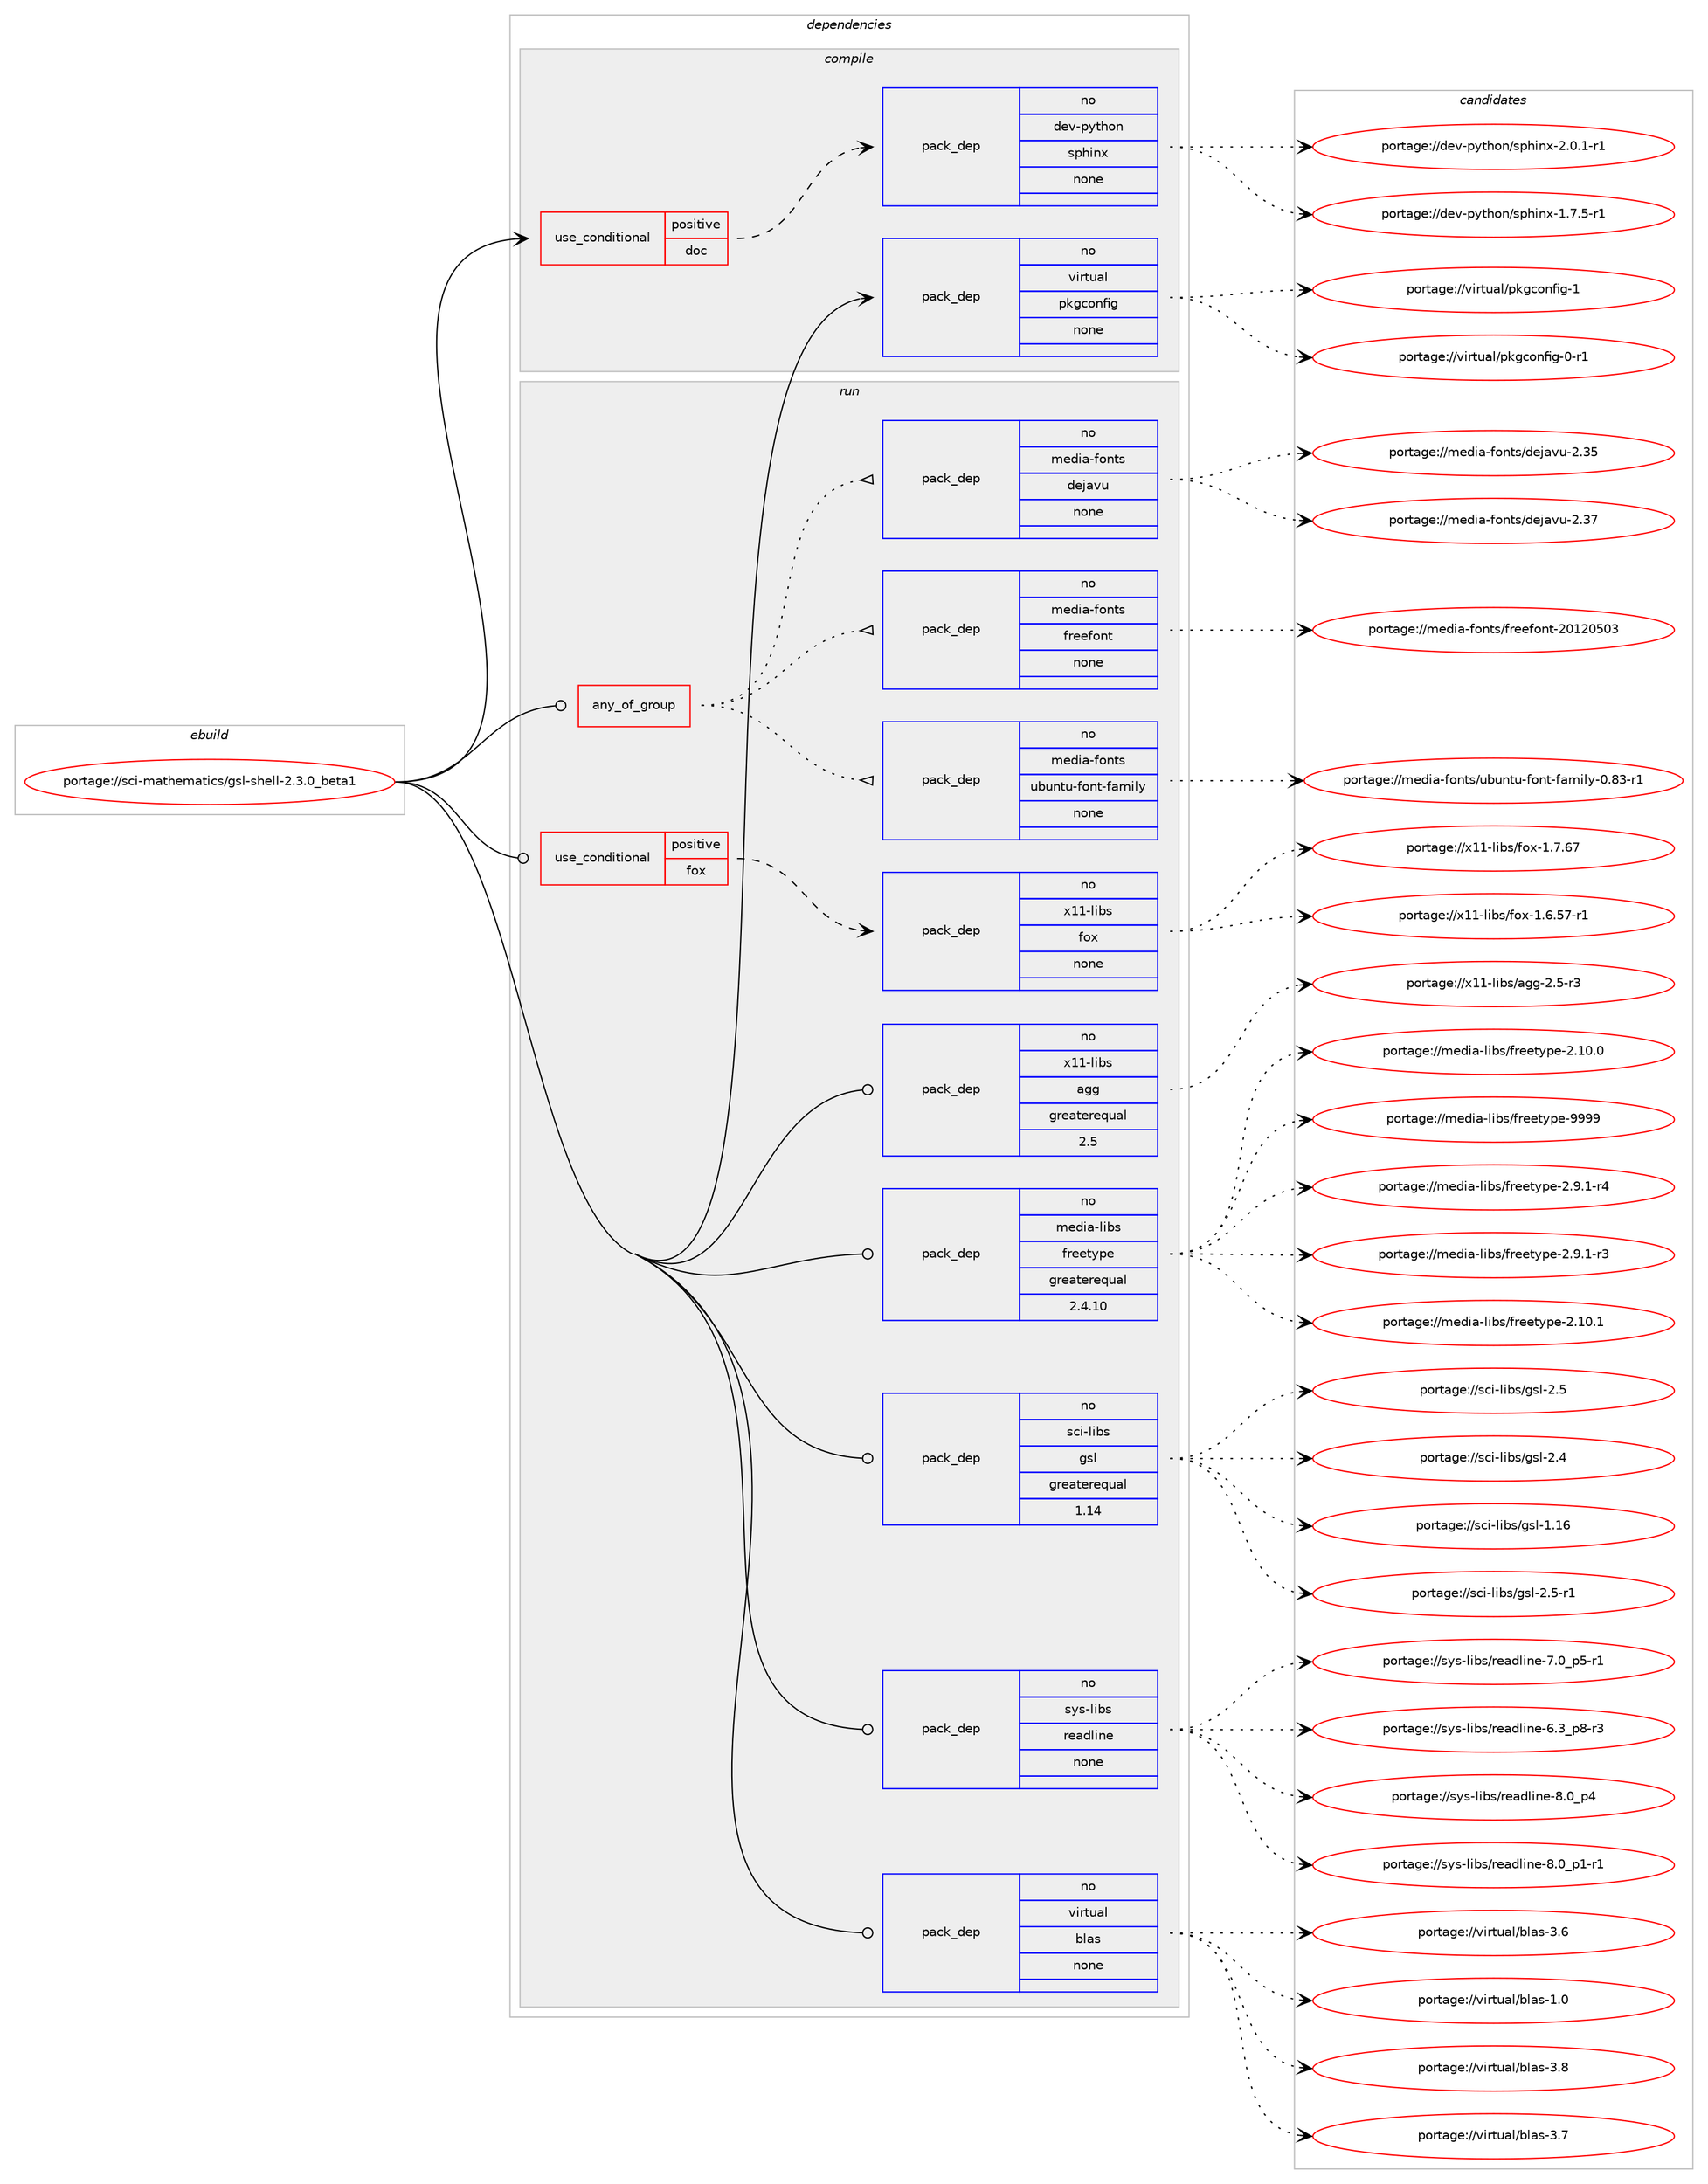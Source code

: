 digraph prolog {

# *************
# Graph options
# *************

newrank=true;
concentrate=true;
compound=true;
graph [rankdir=LR,fontname=Helvetica,fontsize=10,ranksep=1.5];#, ranksep=2.5, nodesep=0.2];
edge  [arrowhead=vee];
node  [fontname=Helvetica,fontsize=10];

# **********
# The ebuild
# **********

subgraph cluster_leftcol {
color=gray;
rank=same;
label=<<i>ebuild</i>>;
id [label="portage://sci-mathematics/gsl-shell-2.3.0_beta1", color=red, width=4, href="../sci-mathematics/gsl-shell-2.3.0_beta1.svg"];
}

# ****************
# The dependencies
# ****************

subgraph cluster_midcol {
color=gray;
label=<<i>dependencies</i>>;
subgraph cluster_compile {
fillcolor="#eeeeee";
style=filled;
label=<<i>compile</i>>;
subgraph cond9639 {
dependency46758 [label=<<TABLE BORDER="0" CELLBORDER="1" CELLSPACING="0" CELLPADDING="4"><TR><TD ROWSPAN="3" CELLPADDING="10">use_conditional</TD></TR><TR><TD>positive</TD></TR><TR><TD>doc</TD></TR></TABLE>>, shape=none, color=red];
subgraph pack36101 {
dependency46759 [label=<<TABLE BORDER="0" CELLBORDER="1" CELLSPACING="0" CELLPADDING="4" WIDTH="220"><TR><TD ROWSPAN="6" CELLPADDING="30">pack_dep</TD></TR><TR><TD WIDTH="110">no</TD></TR><TR><TD>dev-python</TD></TR><TR><TD>sphinx</TD></TR><TR><TD>none</TD></TR><TR><TD></TD></TR></TABLE>>, shape=none, color=blue];
}
dependency46758:e -> dependency46759:w [weight=20,style="dashed",arrowhead="vee"];
}
id:e -> dependency46758:w [weight=20,style="solid",arrowhead="vee"];
subgraph pack36102 {
dependency46760 [label=<<TABLE BORDER="0" CELLBORDER="1" CELLSPACING="0" CELLPADDING="4" WIDTH="220"><TR><TD ROWSPAN="6" CELLPADDING="30">pack_dep</TD></TR><TR><TD WIDTH="110">no</TD></TR><TR><TD>virtual</TD></TR><TR><TD>pkgconfig</TD></TR><TR><TD>none</TD></TR><TR><TD></TD></TR></TABLE>>, shape=none, color=blue];
}
id:e -> dependency46760:w [weight=20,style="solid",arrowhead="vee"];
}
subgraph cluster_compileandrun {
fillcolor="#eeeeee";
style=filled;
label=<<i>compile and run</i>>;
}
subgraph cluster_run {
fillcolor="#eeeeee";
style=filled;
label=<<i>run</i>>;
subgraph any970 {
dependency46761 [label=<<TABLE BORDER="0" CELLBORDER="1" CELLSPACING="0" CELLPADDING="4"><TR><TD CELLPADDING="10">any_of_group</TD></TR></TABLE>>, shape=none, color=red];subgraph pack36103 {
dependency46762 [label=<<TABLE BORDER="0" CELLBORDER="1" CELLSPACING="0" CELLPADDING="4" WIDTH="220"><TR><TD ROWSPAN="6" CELLPADDING="30">pack_dep</TD></TR><TR><TD WIDTH="110">no</TD></TR><TR><TD>media-fonts</TD></TR><TR><TD>ubuntu-font-family</TD></TR><TR><TD>none</TD></TR><TR><TD></TD></TR></TABLE>>, shape=none, color=blue];
}
dependency46761:e -> dependency46762:w [weight=20,style="dotted",arrowhead="oinv"];
subgraph pack36104 {
dependency46763 [label=<<TABLE BORDER="0" CELLBORDER="1" CELLSPACING="0" CELLPADDING="4" WIDTH="220"><TR><TD ROWSPAN="6" CELLPADDING="30">pack_dep</TD></TR><TR><TD WIDTH="110">no</TD></TR><TR><TD>media-fonts</TD></TR><TR><TD>freefont</TD></TR><TR><TD>none</TD></TR><TR><TD></TD></TR></TABLE>>, shape=none, color=blue];
}
dependency46761:e -> dependency46763:w [weight=20,style="dotted",arrowhead="oinv"];
subgraph pack36105 {
dependency46764 [label=<<TABLE BORDER="0" CELLBORDER="1" CELLSPACING="0" CELLPADDING="4" WIDTH="220"><TR><TD ROWSPAN="6" CELLPADDING="30">pack_dep</TD></TR><TR><TD WIDTH="110">no</TD></TR><TR><TD>media-fonts</TD></TR><TR><TD>dejavu</TD></TR><TR><TD>none</TD></TR><TR><TD></TD></TR></TABLE>>, shape=none, color=blue];
}
dependency46761:e -> dependency46764:w [weight=20,style="dotted",arrowhead="oinv"];
}
id:e -> dependency46761:w [weight=20,style="solid",arrowhead="odot"];
subgraph cond9640 {
dependency46765 [label=<<TABLE BORDER="0" CELLBORDER="1" CELLSPACING="0" CELLPADDING="4"><TR><TD ROWSPAN="3" CELLPADDING="10">use_conditional</TD></TR><TR><TD>positive</TD></TR><TR><TD>fox</TD></TR></TABLE>>, shape=none, color=red];
subgraph pack36106 {
dependency46766 [label=<<TABLE BORDER="0" CELLBORDER="1" CELLSPACING="0" CELLPADDING="4" WIDTH="220"><TR><TD ROWSPAN="6" CELLPADDING="30">pack_dep</TD></TR><TR><TD WIDTH="110">no</TD></TR><TR><TD>x11-libs</TD></TR><TR><TD>fox</TD></TR><TR><TD>none</TD></TR><TR><TD></TD></TR></TABLE>>, shape=none, color=blue];
}
dependency46765:e -> dependency46766:w [weight=20,style="dashed",arrowhead="vee"];
}
id:e -> dependency46765:w [weight=20,style="solid",arrowhead="odot"];
subgraph pack36107 {
dependency46767 [label=<<TABLE BORDER="0" CELLBORDER="1" CELLSPACING="0" CELLPADDING="4" WIDTH="220"><TR><TD ROWSPAN="6" CELLPADDING="30">pack_dep</TD></TR><TR><TD WIDTH="110">no</TD></TR><TR><TD>media-libs</TD></TR><TR><TD>freetype</TD></TR><TR><TD>greaterequal</TD></TR><TR><TD>2.4.10</TD></TR></TABLE>>, shape=none, color=blue];
}
id:e -> dependency46767:w [weight=20,style="solid",arrowhead="odot"];
subgraph pack36108 {
dependency46768 [label=<<TABLE BORDER="0" CELLBORDER="1" CELLSPACING="0" CELLPADDING="4" WIDTH="220"><TR><TD ROWSPAN="6" CELLPADDING="30">pack_dep</TD></TR><TR><TD WIDTH="110">no</TD></TR><TR><TD>sci-libs</TD></TR><TR><TD>gsl</TD></TR><TR><TD>greaterequal</TD></TR><TR><TD>1.14</TD></TR></TABLE>>, shape=none, color=blue];
}
id:e -> dependency46768:w [weight=20,style="solid",arrowhead="odot"];
subgraph pack36109 {
dependency46769 [label=<<TABLE BORDER="0" CELLBORDER="1" CELLSPACING="0" CELLPADDING="4" WIDTH="220"><TR><TD ROWSPAN="6" CELLPADDING="30">pack_dep</TD></TR><TR><TD WIDTH="110">no</TD></TR><TR><TD>sys-libs</TD></TR><TR><TD>readline</TD></TR><TR><TD>none</TD></TR><TR><TD></TD></TR></TABLE>>, shape=none, color=blue];
}
id:e -> dependency46769:w [weight=20,style="solid",arrowhead="odot"];
subgraph pack36110 {
dependency46770 [label=<<TABLE BORDER="0" CELLBORDER="1" CELLSPACING="0" CELLPADDING="4" WIDTH="220"><TR><TD ROWSPAN="6" CELLPADDING="30">pack_dep</TD></TR><TR><TD WIDTH="110">no</TD></TR><TR><TD>virtual</TD></TR><TR><TD>blas</TD></TR><TR><TD>none</TD></TR><TR><TD></TD></TR></TABLE>>, shape=none, color=blue];
}
id:e -> dependency46770:w [weight=20,style="solid",arrowhead="odot"];
subgraph pack36111 {
dependency46771 [label=<<TABLE BORDER="0" CELLBORDER="1" CELLSPACING="0" CELLPADDING="4" WIDTH="220"><TR><TD ROWSPAN="6" CELLPADDING="30">pack_dep</TD></TR><TR><TD WIDTH="110">no</TD></TR><TR><TD>x11-libs</TD></TR><TR><TD>agg</TD></TR><TR><TD>greaterequal</TD></TR><TR><TD>2.5</TD></TR></TABLE>>, shape=none, color=blue];
}
id:e -> dependency46771:w [weight=20,style="solid",arrowhead="odot"];
}
}

# **************
# The candidates
# **************

subgraph cluster_choices {
rank=same;
color=gray;
label=<<i>candidates</i>>;

subgraph choice36101 {
color=black;
nodesep=1;
choice10010111845112121116104111110471151121041051101204550464846494511449 [label="portage://dev-python/sphinx-2.0.1-r1", color=red, width=4,href="../dev-python/sphinx-2.0.1-r1.svg"];
choice10010111845112121116104111110471151121041051101204549465546534511449 [label="portage://dev-python/sphinx-1.7.5-r1", color=red, width=4,href="../dev-python/sphinx-1.7.5-r1.svg"];
dependency46759:e -> choice10010111845112121116104111110471151121041051101204550464846494511449:w [style=dotted,weight="100"];
dependency46759:e -> choice10010111845112121116104111110471151121041051101204549465546534511449:w [style=dotted,weight="100"];
}
subgraph choice36102 {
color=black;
nodesep=1;
choice1181051141161179710847112107103991111101021051034549 [label="portage://virtual/pkgconfig-1", color=red, width=4,href="../virtual/pkgconfig-1.svg"];
choice11810511411611797108471121071039911111010210510345484511449 [label="portage://virtual/pkgconfig-0-r1", color=red, width=4,href="../virtual/pkgconfig-0-r1.svg"];
dependency46760:e -> choice1181051141161179710847112107103991111101021051034549:w [style=dotted,weight="100"];
dependency46760:e -> choice11810511411611797108471121071039911111010210510345484511449:w [style=dotted,weight="100"];
}
subgraph choice36103 {
color=black;
nodesep=1;
choice1091011001059745102111110116115471179811711011611745102111110116451029710910510812145484656514511449 [label="portage://media-fonts/ubuntu-font-family-0.83-r1", color=red, width=4,href="../media-fonts/ubuntu-font-family-0.83-r1.svg"];
dependency46762:e -> choice1091011001059745102111110116115471179811711011611745102111110116451029710910510812145484656514511449:w [style=dotted,weight="100"];
}
subgraph choice36104 {
color=black;
nodesep=1;
choice109101100105974510211111011611547102114101101102111110116455048495048534851 [label="portage://media-fonts/freefont-20120503", color=red, width=4,href="../media-fonts/freefont-20120503.svg"];
dependency46763:e -> choice109101100105974510211111011611547102114101101102111110116455048495048534851:w [style=dotted,weight="100"];
}
subgraph choice36105 {
color=black;
nodesep=1;
choice109101100105974510211111011611547100101106971181174550465155 [label="portage://media-fonts/dejavu-2.37", color=red, width=4,href="../media-fonts/dejavu-2.37.svg"];
choice109101100105974510211111011611547100101106971181174550465153 [label="portage://media-fonts/dejavu-2.35", color=red, width=4,href="../media-fonts/dejavu-2.35.svg"];
dependency46764:e -> choice109101100105974510211111011611547100101106971181174550465155:w [style=dotted,weight="100"];
dependency46764:e -> choice109101100105974510211111011611547100101106971181174550465153:w [style=dotted,weight="100"];
}
subgraph choice36106 {
color=black;
nodesep=1;
choice120494945108105981154710211112045494655465455 [label="portage://x11-libs/fox-1.7.67", color=red, width=4,href="../x11-libs/fox-1.7.67.svg"];
choice1204949451081059811547102111120454946544653554511449 [label="portage://x11-libs/fox-1.6.57-r1", color=red, width=4,href="../x11-libs/fox-1.6.57-r1.svg"];
dependency46766:e -> choice120494945108105981154710211112045494655465455:w [style=dotted,weight="100"];
dependency46766:e -> choice1204949451081059811547102111120454946544653554511449:w [style=dotted,weight="100"];
}
subgraph choice36107 {
color=black;
nodesep=1;
choice109101100105974510810598115471021141011011161211121014557575757 [label="portage://media-libs/freetype-9999", color=red, width=4,href="../media-libs/freetype-9999.svg"];
choice109101100105974510810598115471021141011011161211121014550465746494511452 [label="portage://media-libs/freetype-2.9.1-r4", color=red, width=4,href="../media-libs/freetype-2.9.1-r4.svg"];
choice109101100105974510810598115471021141011011161211121014550465746494511451 [label="portage://media-libs/freetype-2.9.1-r3", color=red, width=4,href="../media-libs/freetype-2.9.1-r3.svg"];
choice1091011001059745108105981154710211410110111612111210145504649484649 [label="portage://media-libs/freetype-2.10.1", color=red, width=4,href="../media-libs/freetype-2.10.1.svg"];
choice1091011001059745108105981154710211410110111612111210145504649484648 [label="portage://media-libs/freetype-2.10.0", color=red, width=4,href="../media-libs/freetype-2.10.0.svg"];
dependency46767:e -> choice109101100105974510810598115471021141011011161211121014557575757:w [style=dotted,weight="100"];
dependency46767:e -> choice109101100105974510810598115471021141011011161211121014550465746494511452:w [style=dotted,weight="100"];
dependency46767:e -> choice109101100105974510810598115471021141011011161211121014550465746494511451:w [style=dotted,weight="100"];
dependency46767:e -> choice1091011001059745108105981154710211410110111612111210145504649484649:w [style=dotted,weight="100"];
dependency46767:e -> choice1091011001059745108105981154710211410110111612111210145504649484648:w [style=dotted,weight="100"];
}
subgraph choice36108 {
color=black;
nodesep=1;
choice11599105451081059811547103115108455046534511449 [label="portage://sci-libs/gsl-2.5-r1", color=red, width=4,href="../sci-libs/gsl-2.5-r1.svg"];
choice1159910545108105981154710311510845504653 [label="portage://sci-libs/gsl-2.5", color=red, width=4,href="../sci-libs/gsl-2.5.svg"];
choice1159910545108105981154710311510845504652 [label="portage://sci-libs/gsl-2.4", color=red, width=4,href="../sci-libs/gsl-2.4.svg"];
choice115991054510810598115471031151084549464954 [label="portage://sci-libs/gsl-1.16", color=red, width=4,href="../sci-libs/gsl-1.16.svg"];
dependency46768:e -> choice11599105451081059811547103115108455046534511449:w [style=dotted,weight="100"];
dependency46768:e -> choice1159910545108105981154710311510845504653:w [style=dotted,weight="100"];
dependency46768:e -> choice1159910545108105981154710311510845504652:w [style=dotted,weight="100"];
dependency46768:e -> choice115991054510810598115471031151084549464954:w [style=dotted,weight="100"];
}
subgraph choice36109 {
color=black;
nodesep=1;
choice11512111545108105981154711410197100108105110101455646489511252 [label="portage://sys-libs/readline-8.0_p4", color=red, width=4,href="../sys-libs/readline-8.0_p4.svg"];
choice115121115451081059811547114101971001081051101014556464895112494511449 [label="portage://sys-libs/readline-8.0_p1-r1", color=red, width=4,href="../sys-libs/readline-8.0_p1-r1.svg"];
choice115121115451081059811547114101971001081051101014555464895112534511449 [label="portage://sys-libs/readline-7.0_p5-r1", color=red, width=4,href="../sys-libs/readline-7.0_p5-r1.svg"];
choice115121115451081059811547114101971001081051101014554465195112564511451 [label="portage://sys-libs/readline-6.3_p8-r3", color=red, width=4,href="../sys-libs/readline-6.3_p8-r3.svg"];
dependency46769:e -> choice11512111545108105981154711410197100108105110101455646489511252:w [style=dotted,weight="100"];
dependency46769:e -> choice115121115451081059811547114101971001081051101014556464895112494511449:w [style=dotted,weight="100"];
dependency46769:e -> choice115121115451081059811547114101971001081051101014555464895112534511449:w [style=dotted,weight="100"];
dependency46769:e -> choice115121115451081059811547114101971001081051101014554465195112564511451:w [style=dotted,weight="100"];
}
subgraph choice36110 {
color=black;
nodesep=1;
choice1181051141161179710847981089711545514656 [label="portage://virtual/blas-3.8", color=red, width=4,href="../virtual/blas-3.8.svg"];
choice1181051141161179710847981089711545514655 [label="portage://virtual/blas-3.7", color=red, width=4,href="../virtual/blas-3.7.svg"];
choice1181051141161179710847981089711545514654 [label="portage://virtual/blas-3.6", color=red, width=4,href="../virtual/blas-3.6.svg"];
choice1181051141161179710847981089711545494648 [label="portage://virtual/blas-1.0", color=red, width=4,href="../virtual/blas-1.0.svg"];
dependency46770:e -> choice1181051141161179710847981089711545514656:w [style=dotted,weight="100"];
dependency46770:e -> choice1181051141161179710847981089711545514655:w [style=dotted,weight="100"];
dependency46770:e -> choice1181051141161179710847981089711545514654:w [style=dotted,weight="100"];
dependency46770:e -> choice1181051141161179710847981089711545494648:w [style=dotted,weight="100"];
}
subgraph choice36111 {
color=black;
nodesep=1;
choice120494945108105981154797103103455046534511451 [label="portage://x11-libs/agg-2.5-r3", color=red, width=4,href="../x11-libs/agg-2.5-r3.svg"];
dependency46771:e -> choice120494945108105981154797103103455046534511451:w [style=dotted,weight="100"];
}
}

}
